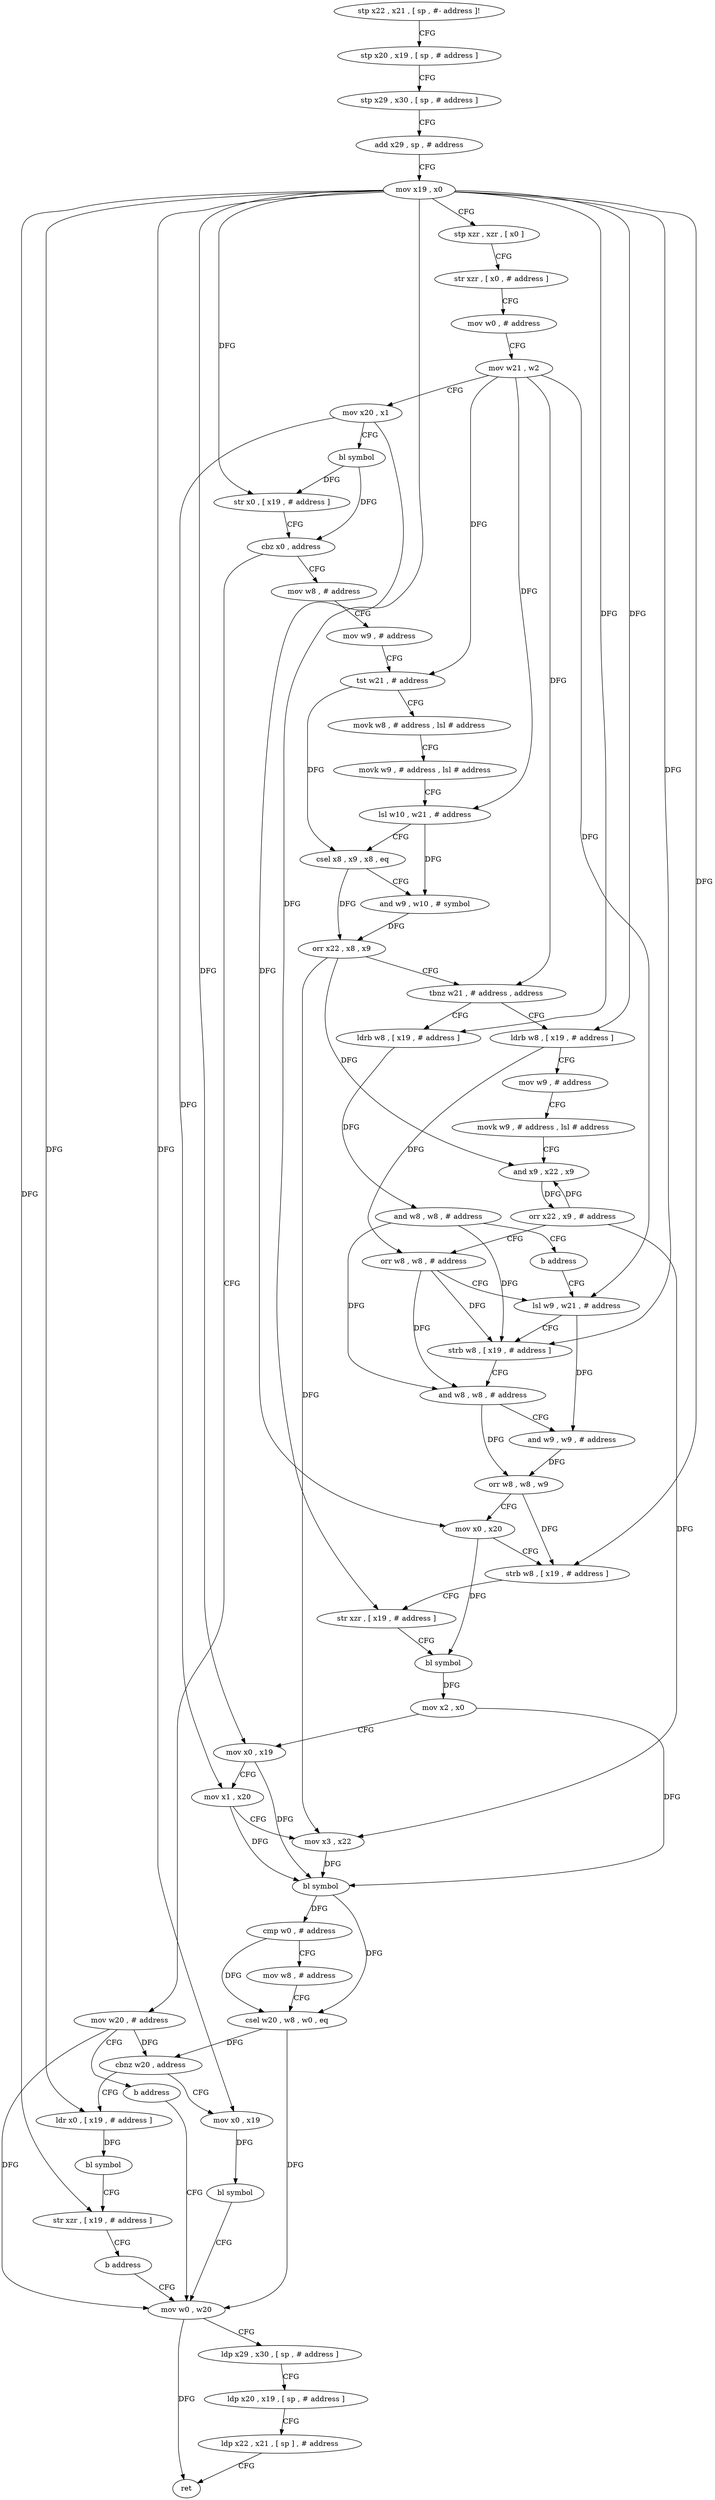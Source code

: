 digraph "func" {
"4222732" [label = "stp x22 , x21 , [ sp , #- address ]!" ]
"4222736" [label = "stp x20 , x19 , [ sp , # address ]" ]
"4222740" [label = "stp x29 , x30 , [ sp , # address ]" ]
"4222744" [label = "add x29 , sp , # address" ]
"4222748" [label = "mov x19 , x0" ]
"4222752" [label = "stp xzr , xzr , [ x0 ]" ]
"4222756" [label = "str xzr , [ x0 , # address ]" ]
"4222760" [label = "mov w0 , # address" ]
"4222764" [label = "mov w21 , w2" ]
"4222768" [label = "mov x20 , x1" ]
"4222772" [label = "bl symbol" ]
"4222776" [label = "str x0 , [ x19 , # address ]" ]
"4222780" [label = "cbz x0 , address" ]
"4222960" [label = "mov w20 , # address" ]
"4222784" [label = "mov w8 , # address" ]
"4222964" [label = "b address" ]
"4222940" [label = "mov w0 , w20" ]
"4222788" [label = "mov w9 , # address" ]
"4222792" [label = "tst w21 , # address" ]
"4222796" [label = "movk w8 , # address , lsl # address" ]
"4222800" [label = "movk w9 , # address , lsl # address" ]
"4222804" [label = "lsl w10 , w21 , # address" ]
"4222808" [label = "csel x8 , x9 , x8 , eq" ]
"4222812" [label = "and w9 , w10 , # symbol" ]
"4222816" [label = "orr x22 , x8 , x9" ]
"4222820" [label = "tbnz w21 , # address , address" ]
"4222836" [label = "ldrb w8 , [ x19 , # address ]" ]
"4222824" [label = "ldrb w8 , [ x19 , # address ]" ]
"4222944" [label = "ldp x29 , x30 , [ sp , # address ]" ]
"4222948" [label = "ldp x20 , x19 , [ sp , # address ]" ]
"4222952" [label = "ldp x22 , x21 , [ sp ] , # address" ]
"4222956" [label = "ret" ]
"4222840" [label = "mov w9 , # address" ]
"4222844" [label = "movk w9 , # address , lsl # address" ]
"4222848" [label = "and x9 , x22 , x9" ]
"4222852" [label = "orr x22 , x9 , # address" ]
"4222856" [label = "orr w8 , w8 , # address" ]
"4222860" [label = "lsl w9 , w21 , # address" ]
"4222828" [label = "and w8 , w8 , # address" ]
"4222832" [label = "b address" ]
"4222968" [label = "ldr x0 , [ x19 , # address ]" ]
"4222972" [label = "bl symbol" ]
"4222976" [label = "str xzr , [ x19 , # address ]" ]
"4222980" [label = "b address" ]
"4222932" [label = "mov x0 , x19" ]
"4222936" [label = "bl symbol" ]
"4222864" [label = "strb w8 , [ x19 , # address ]" ]
"4222868" [label = "and w8 , w8 , # address" ]
"4222872" [label = "and w9 , w9 , # address" ]
"4222876" [label = "orr w8 , w8 , w9" ]
"4222880" [label = "mov x0 , x20" ]
"4222884" [label = "strb w8 , [ x19 , # address ]" ]
"4222888" [label = "str xzr , [ x19 , # address ]" ]
"4222892" [label = "bl symbol" ]
"4222896" [label = "mov x2 , x0" ]
"4222900" [label = "mov x0 , x19" ]
"4222904" [label = "mov x1 , x20" ]
"4222908" [label = "mov x3 , x22" ]
"4222912" [label = "bl symbol" ]
"4222916" [label = "cmp w0 , # address" ]
"4222920" [label = "mov w8 , # address" ]
"4222924" [label = "csel w20 , w8 , w0 , eq" ]
"4222928" [label = "cbnz w20 , address" ]
"4222732" -> "4222736" [ label = "CFG" ]
"4222736" -> "4222740" [ label = "CFG" ]
"4222740" -> "4222744" [ label = "CFG" ]
"4222744" -> "4222748" [ label = "CFG" ]
"4222748" -> "4222752" [ label = "CFG" ]
"4222748" -> "4222776" [ label = "DFG" ]
"4222748" -> "4222836" [ label = "DFG" ]
"4222748" -> "4222824" [ label = "DFG" ]
"4222748" -> "4222864" [ label = "DFG" ]
"4222748" -> "4222884" [ label = "DFG" ]
"4222748" -> "4222888" [ label = "DFG" ]
"4222748" -> "4222900" [ label = "DFG" ]
"4222748" -> "4222968" [ label = "DFG" ]
"4222748" -> "4222976" [ label = "DFG" ]
"4222748" -> "4222932" [ label = "DFG" ]
"4222752" -> "4222756" [ label = "CFG" ]
"4222756" -> "4222760" [ label = "CFG" ]
"4222760" -> "4222764" [ label = "CFG" ]
"4222764" -> "4222768" [ label = "CFG" ]
"4222764" -> "4222792" [ label = "DFG" ]
"4222764" -> "4222804" [ label = "DFG" ]
"4222764" -> "4222820" [ label = "DFG" ]
"4222764" -> "4222860" [ label = "DFG" ]
"4222768" -> "4222772" [ label = "CFG" ]
"4222768" -> "4222880" [ label = "DFG" ]
"4222768" -> "4222904" [ label = "DFG" ]
"4222772" -> "4222776" [ label = "DFG" ]
"4222772" -> "4222780" [ label = "DFG" ]
"4222776" -> "4222780" [ label = "CFG" ]
"4222780" -> "4222960" [ label = "CFG" ]
"4222780" -> "4222784" [ label = "CFG" ]
"4222960" -> "4222964" [ label = "CFG" ]
"4222960" -> "4222940" [ label = "DFG" ]
"4222960" -> "4222928" [ label = "DFG" ]
"4222784" -> "4222788" [ label = "CFG" ]
"4222964" -> "4222940" [ label = "CFG" ]
"4222940" -> "4222944" [ label = "CFG" ]
"4222940" -> "4222956" [ label = "DFG" ]
"4222788" -> "4222792" [ label = "CFG" ]
"4222792" -> "4222796" [ label = "CFG" ]
"4222792" -> "4222808" [ label = "DFG" ]
"4222796" -> "4222800" [ label = "CFG" ]
"4222800" -> "4222804" [ label = "CFG" ]
"4222804" -> "4222808" [ label = "CFG" ]
"4222804" -> "4222812" [ label = "DFG" ]
"4222808" -> "4222812" [ label = "CFG" ]
"4222808" -> "4222816" [ label = "DFG" ]
"4222812" -> "4222816" [ label = "DFG" ]
"4222816" -> "4222820" [ label = "CFG" ]
"4222816" -> "4222848" [ label = "DFG" ]
"4222816" -> "4222908" [ label = "DFG" ]
"4222820" -> "4222836" [ label = "CFG" ]
"4222820" -> "4222824" [ label = "CFG" ]
"4222836" -> "4222840" [ label = "CFG" ]
"4222836" -> "4222856" [ label = "DFG" ]
"4222824" -> "4222828" [ label = "DFG" ]
"4222944" -> "4222948" [ label = "CFG" ]
"4222948" -> "4222952" [ label = "CFG" ]
"4222952" -> "4222956" [ label = "CFG" ]
"4222840" -> "4222844" [ label = "CFG" ]
"4222844" -> "4222848" [ label = "CFG" ]
"4222848" -> "4222852" [ label = "DFG" ]
"4222852" -> "4222856" [ label = "CFG" ]
"4222852" -> "4222848" [ label = "DFG" ]
"4222852" -> "4222908" [ label = "DFG" ]
"4222856" -> "4222860" [ label = "CFG" ]
"4222856" -> "4222864" [ label = "DFG" ]
"4222856" -> "4222868" [ label = "DFG" ]
"4222860" -> "4222864" [ label = "CFG" ]
"4222860" -> "4222872" [ label = "DFG" ]
"4222828" -> "4222832" [ label = "CFG" ]
"4222828" -> "4222864" [ label = "DFG" ]
"4222828" -> "4222868" [ label = "DFG" ]
"4222832" -> "4222860" [ label = "CFG" ]
"4222968" -> "4222972" [ label = "DFG" ]
"4222972" -> "4222976" [ label = "CFG" ]
"4222976" -> "4222980" [ label = "CFG" ]
"4222980" -> "4222940" [ label = "CFG" ]
"4222932" -> "4222936" [ label = "DFG" ]
"4222936" -> "4222940" [ label = "CFG" ]
"4222864" -> "4222868" [ label = "CFG" ]
"4222868" -> "4222872" [ label = "CFG" ]
"4222868" -> "4222876" [ label = "DFG" ]
"4222872" -> "4222876" [ label = "DFG" ]
"4222876" -> "4222880" [ label = "CFG" ]
"4222876" -> "4222884" [ label = "DFG" ]
"4222880" -> "4222884" [ label = "CFG" ]
"4222880" -> "4222892" [ label = "DFG" ]
"4222884" -> "4222888" [ label = "CFG" ]
"4222888" -> "4222892" [ label = "CFG" ]
"4222892" -> "4222896" [ label = "DFG" ]
"4222896" -> "4222900" [ label = "CFG" ]
"4222896" -> "4222912" [ label = "DFG" ]
"4222900" -> "4222904" [ label = "CFG" ]
"4222900" -> "4222912" [ label = "DFG" ]
"4222904" -> "4222908" [ label = "CFG" ]
"4222904" -> "4222912" [ label = "DFG" ]
"4222908" -> "4222912" [ label = "DFG" ]
"4222912" -> "4222916" [ label = "DFG" ]
"4222912" -> "4222924" [ label = "DFG" ]
"4222916" -> "4222920" [ label = "CFG" ]
"4222916" -> "4222924" [ label = "DFG" ]
"4222920" -> "4222924" [ label = "CFG" ]
"4222924" -> "4222928" [ label = "DFG" ]
"4222924" -> "4222940" [ label = "DFG" ]
"4222928" -> "4222968" [ label = "CFG" ]
"4222928" -> "4222932" [ label = "CFG" ]
}
